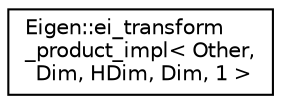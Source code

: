 digraph "Graphical Class Hierarchy"
{
  edge [fontname="Helvetica",fontsize="10",labelfontname="Helvetica",labelfontsize="10"];
  node [fontname="Helvetica",fontsize="10",shape=record];
  rankdir="LR";
  Node1 [label="Eigen::ei_transform\l_product_impl\< Other,\l Dim, HDim, Dim, 1 \>",height=0.2,width=0.4,color="black", fillcolor="white", style="filled",URL="$struct_eigen_1_1ei__transform__product__impl_3_01_other_00_01_dim_00_01_h_dim_00_01_dim_00_011_01_4.html"];
}
